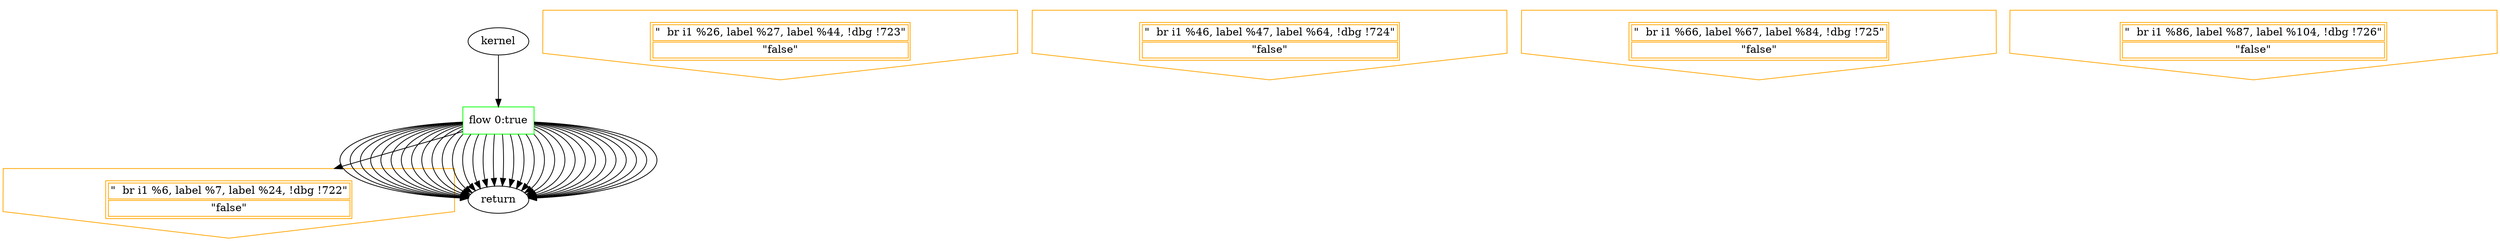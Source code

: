 digraph kernel{
kernel;
"kernel" -> "Flow_0_0";
Flow_0_0 [label="flow 0:true" color=green shape = rectangle];
Branch_1 [label = <<table><tr><td>"  br i1 %6, label %7, label %24, !dbg !722"</td></tr><tr><td>"false"</td></tr></table>> color = orange shape = invhouse];
"Flow_0_0" -> "Branch_1";
Branch_2 [label = <<table><tr><td>"  br i1 %26, label %27, label %44, !dbg !723"</td></tr><tr><td>"false"</td></tr></table>> color = orange shape = invhouse];
Branch_3 [label = <<table><tr><td>"  br i1 %46, label %47, label %64, !dbg !724"</td></tr><tr><td>"false"</td></tr></table>> color = orange shape = invhouse];
Branch_4 [label = <<table><tr><td>"  br i1 %66, label %67, label %84, !dbg !725"</td></tr><tr><td>"false"</td></tr></table>> color = orange shape = invhouse];
Branch_5 [label = <<table><tr><td>"  br i1 %86, label %87, label %104, !dbg !726"</td></tr><tr><td>"false"</td></tr></table>> color = orange shape = invhouse];
"Flow_0_0" -> "return";
"Flow_0_0" -> "return";
"Flow_0_0" -> "return";
"Flow_0_0" -> "return";
"Flow_0_0" -> "return";
"Flow_0_0" -> "return";
"Flow_0_0" -> "return";
"Flow_0_0" -> "return";
"Flow_0_0" -> "return";
"Flow_0_0" -> "return";
"Flow_0_0" -> "return";
"Flow_0_0" -> "return";
"Flow_0_0" -> "return";
"Flow_0_0" -> "return";
"Flow_0_0" -> "return";
"Flow_0_0" -> "return";
"Flow_0_0" -> "return";
"Flow_0_0" -> "return";
"Flow_0_0" -> "return";
"Flow_0_0" -> "return";
"Flow_0_0" -> "return";
"Flow_0_0" -> "return";
"Flow_0_0" -> "return";
"Flow_0_0" -> "return";
"Flow_0_0" -> "return";
"Flow_0_0" -> "return";
"Flow_0_0" -> "return";
"Flow_0_0" -> "return";
"Flow_0_0" -> "return";
"Flow_0_0" -> "return";
"Flow_0_0" -> "return";
"Flow_0_0" -> "return";
}
